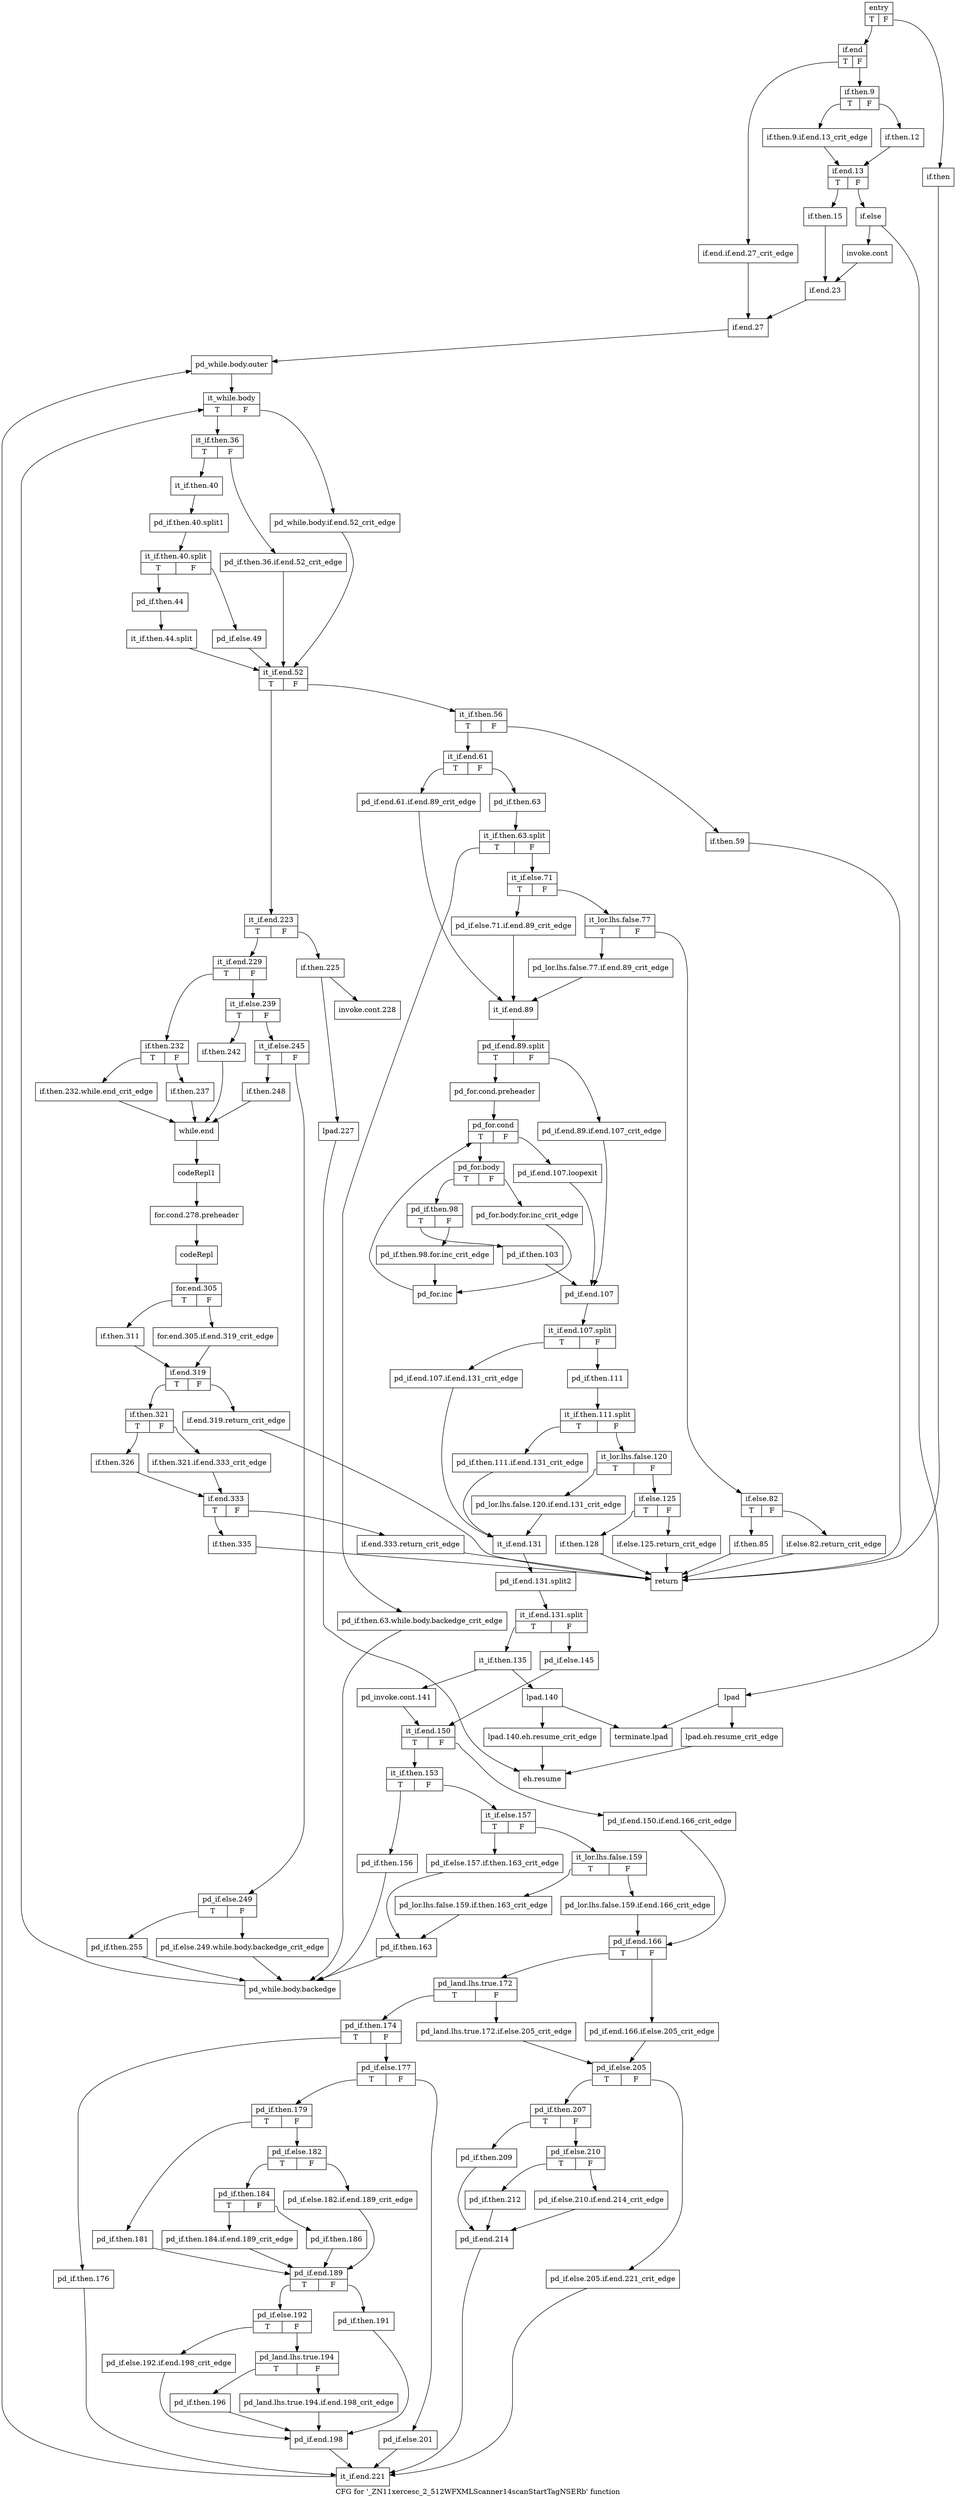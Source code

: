 digraph "CFG for '_ZN11xercesc_2_512WFXMLScanner14scanStartTagNSERb' function" {
	label="CFG for '_ZN11xercesc_2_512WFXMLScanner14scanStartTagNSERb' function";

	Node0x2266df0 [shape=record,label="{entry|{<s0>T|<s1>F}}"];
	Node0x2266df0:s0 -> Node0x2266e90;
	Node0x2266df0:s1 -> Node0x2266e40;
	Node0x2266e40 [shape=record,label="{if.then}"];
	Node0x2266e40 -> Node0x2269870;
	Node0x2266e90 [shape=record,label="{if.end|{<s0>T|<s1>F}}"];
	Node0x2266e90:s0 -> Node0x2266ee0;
	Node0x2266e90:s1 -> Node0x2266f30;
	Node0x2266ee0 [shape=record,label="{if.end.if.end.27_crit_edge}"];
	Node0x2266ee0 -> Node0x2267250;
	Node0x2266f30 [shape=record,label="{if.then.9|{<s0>T|<s1>F}}"];
	Node0x2266f30:s0 -> Node0x2266f80;
	Node0x2266f30:s1 -> Node0x2266fd0;
	Node0x2266f80 [shape=record,label="{if.then.9.if.end.13_crit_edge}"];
	Node0x2266f80 -> Node0x2267020;
	Node0x2266fd0 [shape=record,label="{if.then.12}"];
	Node0x2266fd0 -> Node0x2267020;
	Node0x2267020 [shape=record,label="{if.end.13|{<s0>T|<s1>F}}"];
	Node0x2267020:s0 -> Node0x2267070;
	Node0x2267020:s1 -> Node0x22670c0;
	Node0x2267070 [shape=record,label="{if.then.15}"];
	Node0x2267070 -> Node0x2267200;
	Node0x22670c0 [shape=record,label="{if.else}"];
	Node0x22670c0 -> Node0x2267110;
	Node0x22670c0 -> Node0x2267160;
	Node0x2267110 [shape=record,label="{invoke.cont}"];
	Node0x2267110 -> Node0x2267200;
	Node0x2267160 [shape=record,label="{lpad}"];
	Node0x2267160 -> Node0x22671b0;
	Node0x2267160 -> Node0x2269910;
	Node0x22671b0 [shape=record,label="{lpad.eh.resume_crit_edge}"];
	Node0x22671b0 -> Node0x22698c0;
	Node0x2267200 [shape=record,label="{if.end.23}"];
	Node0x2267200 -> Node0x2267250;
	Node0x2267250 [shape=record,label="{if.end.27}"];
	Node0x2267250 -> Node0x22672a0;
	Node0x22672a0 [shape=record,label="{pd_while.body.outer}"];
	Node0x22672a0 -> Node0x22672f0;
	Node0x22672f0 [shape=record,label="{it_while.body|{<s0>T|<s1>F}}"];
	Node0x22672f0:s0 -> Node0x2267390;
	Node0x22672f0:s1 -> Node0x2267340;
	Node0x2267340 [shape=record,label="{pd_while.body.if.end.52_crit_edge}"];
	Node0x2267340 -> Node0x2267520;
	Node0x2267390 [shape=record,label="{it_if.then.36|{<s0>T|<s1>F}}"];
	Node0x2267390:s0 -> Node0x2267430;
	Node0x2267390:s1 -> Node0x22673e0;
	Node0x22673e0 [shape=record,label="{pd_if.then.36.if.end.52_crit_edge}"];
	Node0x22673e0 -> Node0x2267520;
	Node0x2267430 [shape=record,label="{it_if.then.40}"];
	Node0x2267430 -> Node0x1339120;
	Node0x1339120 [shape=record,label="{pd_if.then.40.split1}"];
	Node0x1339120 -> Node0x1339960;
	Node0x1339960 [shape=record,label="{it_if.then.40.split|{<s0>T|<s1>F}}"];
	Node0x1339960:s0 -> Node0x2267480;
	Node0x1339960:s1 -> Node0x22674d0;
	Node0x2267480 [shape=record,label="{pd_if.then.44}"];
	Node0x2267480 -> Node0x1338f20;
	Node0x1338f20 [shape=record,label="{it_if.then.44.split}"];
	Node0x1338f20 -> Node0x2267520;
	Node0x22674d0 [shape=record,label="{pd_if.else.49}"];
	Node0x22674d0 -> Node0x2267520;
	Node0x2267520 [shape=record,label="{it_if.end.52|{<s0>T|<s1>F}}"];
	Node0x2267520:s0 -> Node0x2268ec0;
	Node0x2267520:s1 -> Node0x2267570;
	Node0x2267570 [shape=record,label="{it_if.then.56|{<s0>T|<s1>F}}"];
	Node0x2267570:s0 -> Node0x2267610;
	Node0x2267570:s1 -> Node0x22675c0;
	Node0x22675c0 [shape=record,label="{if.then.59}"];
	Node0x22675c0 -> Node0x2269870;
	Node0x2267610 [shape=record,label="{it_if.end.61|{<s0>T|<s1>F}}"];
	Node0x2267610:s0 -> Node0x2267660;
	Node0x2267610:s1 -> Node0x22676b0;
	Node0x2267660 [shape=record,label="{pd_if.end.61.if.end.89_crit_edge}"];
	Node0x2267660 -> Node0x2267980;
	Node0x22676b0 [shape=record,label="{pd_if.then.63}"];
	Node0x22676b0 -> Node0x1338b20;
	Node0x1338b20 [shape=record,label="{it_if.then.63.split|{<s0>T|<s1>F}}"];
	Node0x1338b20:s0 -> Node0x2267700;
	Node0x1338b20:s1 -> Node0x2267750;
	Node0x2267700 [shape=record,label="{pd_if.then.63.while.body.backedge_crit_edge}"];
	Node0x2267700 -> Node0x2269370;
	Node0x2267750 [shape=record,label="{it_if.else.71|{<s0>T|<s1>F}}"];
	Node0x2267750:s0 -> Node0x22677a0;
	Node0x2267750:s1 -> Node0x22677f0;
	Node0x22677a0 [shape=record,label="{pd_if.else.71.if.end.89_crit_edge}"];
	Node0x22677a0 -> Node0x2267980;
	Node0x22677f0 [shape=record,label="{it_lor.lhs.false.77|{<s0>T|<s1>F}}"];
	Node0x22677f0:s0 -> Node0x2267840;
	Node0x22677f0:s1 -> Node0x2267890;
	Node0x2267840 [shape=record,label="{pd_lor.lhs.false.77.if.end.89_crit_edge}"];
	Node0x2267840 -> Node0x2267980;
	Node0x2267890 [shape=record,label="{if.else.82|{<s0>T|<s1>F}}"];
	Node0x2267890:s0 -> Node0x2267930;
	Node0x2267890:s1 -> Node0x22678e0;
	Node0x22678e0 [shape=record,label="{if.else.82.return_crit_edge}"];
	Node0x22678e0 -> Node0x2269870;
	Node0x2267930 [shape=record,label="{if.then.85}"];
	Node0x2267930 -> Node0x2269870;
	Node0x2267980 [shape=record,label="{it_if.end.89}"];
	Node0x2267980 -> Node0x1338650;
	Node0x1338650 [shape=record,label="{pd_if.end.89.split|{<s0>T|<s1>F}}"];
	Node0x1338650:s0 -> Node0x2267a20;
	Node0x1338650:s1 -> Node0x22679d0;
	Node0x22679d0 [shape=record,label="{pd_if.end.89.if.end.107_crit_edge}"];
	Node0x22679d0 -> Node0x2267cf0;
	Node0x2267a20 [shape=record,label="{pd_for.cond.preheader}"];
	Node0x2267a20 -> Node0x2267a70;
	Node0x2267a70 [shape=record,label="{pd_for.cond|{<s0>T|<s1>F}}"];
	Node0x2267a70:s0 -> Node0x2267ac0;
	Node0x2267a70:s1 -> Node0x2267ca0;
	Node0x2267ac0 [shape=record,label="{pd_for.body|{<s0>T|<s1>F}}"];
	Node0x2267ac0:s0 -> Node0x2267b60;
	Node0x2267ac0:s1 -> Node0x2267b10;
	Node0x2267b10 [shape=record,label="{pd_for.body.for.inc_crit_edge}"];
	Node0x2267b10 -> Node0x2267c50;
	Node0x2267b60 [shape=record,label="{pd_if.then.98|{<s0>T|<s1>F}}"];
	Node0x2267b60:s0 -> Node0x2267c00;
	Node0x2267b60:s1 -> Node0x2267bb0;
	Node0x2267bb0 [shape=record,label="{pd_if.then.98.for.inc_crit_edge}"];
	Node0x2267bb0 -> Node0x2267c50;
	Node0x2267c00 [shape=record,label="{pd_if.then.103}"];
	Node0x2267c00 -> Node0x2267cf0;
	Node0x2267c50 [shape=record,label="{pd_for.inc}"];
	Node0x2267c50 -> Node0x2267a70;
	Node0x2267ca0 [shape=record,label="{pd_if.end.107.loopexit}"];
	Node0x2267ca0 -> Node0x2267cf0;
	Node0x2267cf0 [shape=record,label="{pd_if.end.107}"];
	Node0x2267cf0 -> Node0x1339390;
	Node0x1339390 [shape=record,label="{it_if.end.107.split|{<s0>T|<s1>F}}"];
	Node0x1339390:s0 -> Node0x2267d40;
	Node0x1339390:s1 -> Node0x2267d90;
	Node0x2267d40 [shape=record,label="{pd_if.end.107.if.end.131_crit_edge}"];
	Node0x2267d40 -> Node0x2267fc0;
	Node0x2267d90 [shape=record,label="{pd_if.then.111}"];
	Node0x2267d90 -> Node0x13398e0;
	Node0x13398e0 [shape=record,label="{it_if.then.111.split|{<s0>T|<s1>F}}"];
	Node0x13398e0:s0 -> Node0x2267de0;
	Node0x13398e0:s1 -> Node0x2267e30;
	Node0x2267de0 [shape=record,label="{pd_if.then.111.if.end.131_crit_edge}"];
	Node0x2267de0 -> Node0x2267fc0;
	Node0x2267e30 [shape=record,label="{it_lor.lhs.false.120|{<s0>T|<s1>F}}"];
	Node0x2267e30:s0 -> Node0x2267e80;
	Node0x2267e30:s1 -> Node0x2267ed0;
	Node0x2267e80 [shape=record,label="{pd_lor.lhs.false.120.if.end.131_crit_edge}"];
	Node0x2267e80 -> Node0x2267fc0;
	Node0x2267ed0 [shape=record,label="{if.else.125|{<s0>T|<s1>F}}"];
	Node0x2267ed0:s0 -> Node0x2267f70;
	Node0x2267ed0:s1 -> Node0x2267f20;
	Node0x2267f20 [shape=record,label="{if.else.125.return_crit_edge}"];
	Node0x2267f20 -> Node0x2269870;
	Node0x2267f70 [shape=record,label="{if.then.128}"];
	Node0x2267f70 -> Node0x2269870;
	Node0x2267fc0 [shape=record,label="{it_if.end.131}"];
	Node0x2267fc0 -> Node0x133a2a0;
	Node0x133a2a0 [shape=record,label="{pd_if.end.131.split2}"];
	Node0x133a2a0 -> Node0x133a0a0;
	Node0x133a0a0 [shape=record,label="{it_if.end.131.split|{<s0>T|<s1>F}}"];
	Node0x133a0a0:s0 -> Node0x2268010;
	Node0x133a0a0:s1 -> Node0x2268150;
	Node0x2268010 [shape=record,label="{it_if.then.135}"];
	Node0x2268010 -> Node0x2268060;
	Node0x2268010 -> Node0x22680b0;
	Node0x2268060 [shape=record,label="{pd_invoke.cont.141}"];
	Node0x2268060 -> Node0x22681a0;
	Node0x22680b0 [shape=record,label="{lpad.140}"];
	Node0x22680b0 -> Node0x2268100;
	Node0x22680b0 -> Node0x2269910;
	Node0x2268100 [shape=record,label="{lpad.140.eh.resume_crit_edge}"];
	Node0x2268100 -> Node0x22698c0;
	Node0x2268150 [shape=record,label="{pd_if.else.145}"];
	Node0x2268150 -> Node0x22681a0;
	Node0x22681a0 [shape=record,label="{it_if.end.150|{<s0>T|<s1>F}}"];
	Node0x22681a0:s0 -> Node0x2268240;
	Node0x22681a0:s1 -> Node0x22681f0;
	Node0x22681f0 [shape=record,label="{pd_if.end.150.if.end.166_crit_edge}"];
	Node0x22681f0 -> Node0x22684c0;
	Node0x2268240 [shape=record,label="{it_if.then.153|{<s0>T|<s1>F}}"];
	Node0x2268240:s0 -> Node0x2268290;
	Node0x2268240:s1 -> Node0x22682e0;
	Node0x2268290 [shape=record,label="{pd_if.then.156}"];
	Node0x2268290 -> Node0x2269370;
	Node0x22682e0 [shape=record,label="{it_if.else.157|{<s0>T|<s1>F}}"];
	Node0x22682e0:s0 -> Node0x2268330;
	Node0x22682e0:s1 -> Node0x2268380;
	Node0x2268330 [shape=record,label="{pd_if.else.157.if.then.163_crit_edge}"];
	Node0x2268330 -> Node0x2268470;
	Node0x2268380 [shape=record,label="{it_lor.lhs.false.159|{<s0>T|<s1>F}}"];
	Node0x2268380:s0 -> Node0x2268420;
	Node0x2268380:s1 -> Node0x22683d0;
	Node0x22683d0 [shape=record,label="{pd_lor.lhs.false.159.if.end.166_crit_edge}"];
	Node0x22683d0 -> Node0x22684c0;
	Node0x2268420 [shape=record,label="{pd_lor.lhs.false.159.if.then.163_crit_edge}"];
	Node0x2268420 -> Node0x2268470;
	Node0x2268470 [shape=record,label="{pd_if.then.163}"];
	Node0x2268470 -> Node0x2269370;
	Node0x22684c0 [shape=record,label="{pd_if.end.166|{<s0>T|<s1>F}}"];
	Node0x22684c0:s0 -> Node0x2268560;
	Node0x22684c0:s1 -> Node0x2268510;
	Node0x2268510 [shape=record,label="{pd_if.end.166.if.else.205_crit_edge}"];
	Node0x2268510 -> Node0x2268bf0;
	Node0x2268560 [shape=record,label="{pd_land.lhs.true.172|{<s0>T|<s1>F}}"];
	Node0x2268560:s0 -> Node0x2268600;
	Node0x2268560:s1 -> Node0x22685b0;
	Node0x22685b0 [shape=record,label="{pd_land.lhs.true.172.if.else.205_crit_edge}"];
	Node0x22685b0 -> Node0x2268bf0;
	Node0x2268600 [shape=record,label="{pd_if.then.174|{<s0>T|<s1>F}}"];
	Node0x2268600:s0 -> Node0x2268650;
	Node0x2268600:s1 -> Node0x22686a0;
	Node0x2268650 [shape=record,label="{pd_if.then.176}"];
	Node0x2268650 -> Node0x2268e70;
	Node0x22686a0 [shape=record,label="{pd_if.else.177|{<s0>T|<s1>F}}"];
	Node0x22686a0:s0 -> Node0x22686f0;
	Node0x22686a0:s1 -> Node0x2268ba0;
	Node0x22686f0 [shape=record,label="{pd_if.then.179|{<s0>T|<s1>F}}"];
	Node0x22686f0:s0 -> Node0x2268740;
	Node0x22686f0:s1 -> Node0x2268790;
	Node0x2268740 [shape=record,label="{pd_if.then.181}"];
	Node0x2268740 -> Node0x2268920;
	Node0x2268790 [shape=record,label="{pd_if.else.182|{<s0>T|<s1>F}}"];
	Node0x2268790:s0 -> Node0x2268830;
	Node0x2268790:s1 -> Node0x22687e0;
	Node0x22687e0 [shape=record,label="{pd_if.else.182.if.end.189_crit_edge}"];
	Node0x22687e0 -> Node0x2268920;
	Node0x2268830 [shape=record,label="{pd_if.then.184|{<s0>T|<s1>F}}"];
	Node0x2268830:s0 -> Node0x2268880;
	Node0x2268830:s1 -> Node0x22688d0;
	Node0x2268880 [shape=record,label="{pd_if.then.184.if.end.189_crit_edge}"];
	Node0x2268880 -> Node0x2268920;
	Node0x22688d0 [shape=record,label="{pd_if.then.186}"];
	Node0x22688d0 -> Node0x2268920;
	Node0x2268920 [shape=record,label="{pd_if.end.189|{<s0>T|<s1>F}}"];
	Node0x2268920:s0 -> Node0x22689c0;
	Node0x2268920:s1 -> Node0x2268970;
	Node0x2268970 [shape=record,label="{pd_if.then.191}"];
	Node0x2268970 -> Node0x2268b50;
	Node0x22689c0 [shape=record,label="{pd_if.else.192|{<s0>T|<s1>F}}"];
	Node0x22689c0:s0 -> Node0x2268a10;
	Node0x22689c0:s1 -> Node0x2268a60;
	Node0x2268a10 [shape=record,label="{pd_if.else.192.if.end.198_crit_edge}"];
	Node0x2268a10 -> Node0x2268b50;
	Node0x2268a60 [shape=record,label="{pd_land.lhs.true.194|{<s0>T|<s1>F}}"];
	Node0x2268a60:s0 -> Node0x2268b00;
	Node0x2268a60:s1 -> Node0x2268ab0;
	Node0x2268ab0 [shape=record,label="{pd_land.lhs.true.194.if.end.198_crit_edge}"];
	Node0x2268ab0 -> Node0x2268b50;
	Node0x2268b00 [shape=record,label="{pd_if.then.196}"];
	Node0x2268b00 -> Node0x2268b50;
	Node0x2268b50 [shape=record,label="{pd_if.end.198}"];
	Node0x2268b50 -> Node0x2268e70;
	Node0x2268ba0 [shape=record,label="{pd_if.else.201}"];
	Node0x2268ba0 -> Node0x2268e70;
	Node0x2268bf0 [shape=record,label="{pd_if.else.205|{<s0>T|<s1>F}}"];
	Node0x2268bf0:s0 -> Node0x2268c90;
	Node0x2268bf0:s1 -> Node0x2268c40;
	Node0x2268c40 [shape=record,label="{pd_if.else.205.if.end.221_crit_edge}"];
	Node0x2268c40 -> Node0x2268e70;
	Node0x2268c90 [shape=record,label="{pd_if.then.207|{<s0>T|<s1>F}}"];
	Node0x2268c90:s0 -> Node0x2268ce0;
	Node0x2268c90:s1 -> Node0x2268d30;
	Node0x2268ce0 [shape=record,label="{pd_if.then.209}"];
	Node0x2268ce0 -> Node0x2268e20;
	Node0x2268d30 [shape=record,label="{pd_if.else.210|{<s0>T|<s1>F}}"];
	Node0x2268d30:s0 -> Node0x2268dd0;
	Node0x2268d30:s1 -> Node0x2268d80;
	Node0x2268d80 [shape=record,label="{pd_if.else.210.if.end.214_crit_edge}"];
	Node0x2268d80 -> Node0x2268e20;
	Node0x2268dd0 [shape=record,label="{pd_if.then.212}"];
	Node0x2268dd0 -> Node0x2268e20;
	Node0x2268e20 [shape=record,label="{pd_if.end.214}"];
	Node0x2268e20 -> Node0x2268e70;
	Node0x2268e70 [shape=record,label="{it_if.end.221}"];
	Node0x2268e70 -> Node0x22672a0;
	Node0x2268ec0 [shape=record,label="{it_if.end.223|{<s0>T|<s1>F}}"];
	Node0x2268ec0:s0 -> Node0x2269000;
	Node0x2268ec0:s1 -> Node0x2268f10;
	Node0x2268f10 [shape=record,label="{if.then.225}"];
	Node0x2268f10 -> Node0x2268f60;
	Node0x2268f10 -> Node0x2268fb0;
	Node0x2268f60 [shape=record,label="{invoke.cont.228}"];
	Node0x2268fb0 [shape=record,label="{lpad.227}"];
	Node0x2268fb0 -> Node0x22698c0;
	Node0x2269000 [shape=record,label="{it_if.end.229|{<s0>T|<s1>F}}"];
	Node0x2269000:s0 -> Node0x2269050;
	Node0x2269000:s1 -> Node0x2269140;
	Node0x2269050 [shape=record,label="{if.then.232|{<s0>T|<s1>F}}"];
	Node0x2269050:s0 -> Node0x22690a0;
	Node0x2269050:s1 -> Node0x22690f0;
	Node0x22690a0 [shape=record,label="{if.then.232.while.end_crit_edge}"];
	Node0x22690a0 -> Node0x22693c0;
	Node0x22690f0 [shape=record,label="{if.then.237}"];
	Node0x22690f0 -> Node0x22693c0;
	Node0x2269140 [shape=record,label="{it_if.else.239|{<s0>T|<s1>F}}"];
	Node0x2269140:s0 -> Node0x2269190;
	Node0x2269140:s1 -> Node0x22691e0;
	Node0x2269190 [shape=record,label="{if.then.242}"];
	Node0x2269190 -> Node0x22693c0;
	Node0x22691e0 [shape=record,label="{it_if.else.245|{<s0>T|<s1>F}}"];
	Node0x22691e0:s0 -> Node0x2269230;
	Node0x22691e0:s1 -> Node0x2269280;
	Node0x2269230 [shape=record,label="{if.then.248}"];
	Node0x2269230 -> Node0x22693c0;
	Node0x2269280 [shape=record,label="{pd_if.else.249|{<s0>T|<s1>F}}"];
	Node0x2269280:s0 -> Node0x2269320;
	Node0x2269280:s1 -> Node0x22692d0;
	Node0x22692d0 [shape=record,label="{pd_if.else.249.while.body.backedge_crit_edge}"];
	Node0x22692d0 -> Node0x2269370;
	Node0x2269320 [shape=record,label="{pd_if.then.255}"];
	Node0x2269320 -> Node0x2269370;
	Node0x2269370 [shape=record,label="{pd_while.body.backedge}"];
	Node0x2269370 -> Node0x22672f0;
	Node0x22693c0 [shape=record,label="{while.end}"];
	Node0x22693c0 -> Node0x2269410;
	Node0x2269410 [shape=record,label="{codeRepl1}"];
	Node0x2269410 -> Node0x2269460;
	Node0x2269460 [shape=record,label="{for.cond.278.preheader}"];
	Node0x2269460 -> Node0x22694b0;
	Node0x22694b0 [shape=record,label="{codeRepl}"];
	Node0x22694b0 -> Node0x2269500;
	Node0x2269500 [shape=record,label="{for.end.305|{<s0>T|<s1>F}}"];
	Node0x2269500:s0 -> Node0x22695a0;
	Node0x2269500:s1 -> Node0x2269550;
	Node0x2269550 [shape=record,label="{for.end.305.if.end.319_crit_edge}"];
	Node0x2269550 -> Node0x22695f0;
	Node0x22695a0 [shape=record,label="{if.then.311}"];
	Node0x22695a0 -> Node0x22695f0;
	Node0x22695f0 [shape=record,label="{if.end.319|{<s0>T|<s1>F}}"];
	Node0x22695f0:s0 -> Node0x2269690;
	Node0x22695f0:s1 -> Node0x2269640;
	Node0x2269640 [shape=record,label="{if.end.319.return_crit_edge}"];
	Node0x2269640 -> Node0x2269870;
	Node0x2269690 [shape=record,label="{if.then.321|{<s0>T|<s1>F}}"];
	Node0x2269690:s0 -> Node0x2269730;
	Node0x2269690:s1 -> Node0x22696e0;
	Node0x22696e0 [shape=record,label="{if.then.321.if.end.333_crit_edge}"];
	Node0x22696e0 -> Node0x2269780;
	Node0x2269730 [shape=record,label="{if.then.326}"];
	Node0x2269730 -> Node0x2269780;
	Node0x2269780 [shape=record,label="{if.end.333|{<s0>T|<s1>F}}"];
	Node0x2269780:s0 -> Node0x2269820;
	Node0x2269780:s1 -> Node0x22697d0;
	Node0x22697d0 [shape=record,label="{if.end.333.return_crit_edge}"];
	Node0x22697d0 -> Node0x2269870;
	Node0x2269820 [shape=record,label="{if.then.335}"];
	Node0x2269820 -> Node0x2269870;
	Node0x2269870 [shape=record,label="{return}"];
	Node0x22698c0 [shape=record,label="{eh.resume}"];
	Node0x2269910 [shape=record,label="{terminate.lpad}"];
}
